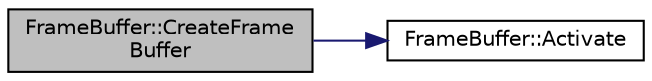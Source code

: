 digraph "FrameBuffer::CreateFrameBuffer"
{
  edge [fontname="Helvetica",fontsize="10",labelfontname="Helvetica",labelfontsize="10"];
  node [fontname="Helvetica",fontsize="10",shape=record];
  rankdir="LR";
  Node1 [label="FrameBuffer::CreateFrame\lBuffer",height=0.2,width=0.4,color="black", fillcolor="grey75", style="filled", fontcolor="black"];
  Node1 -> Node2 [color="midnightblue",fontsize="10",style="solid",fontname="Helvetica"];
  Node2 [label="FrameBuffer::Activate",height=0.2,width=0.4,color="black", fillcolor="white", style="filled",URL="$class_frame_buffer.html#ae4f8aa3bce80a07bcfa3faa6f1a79f25"];
}
